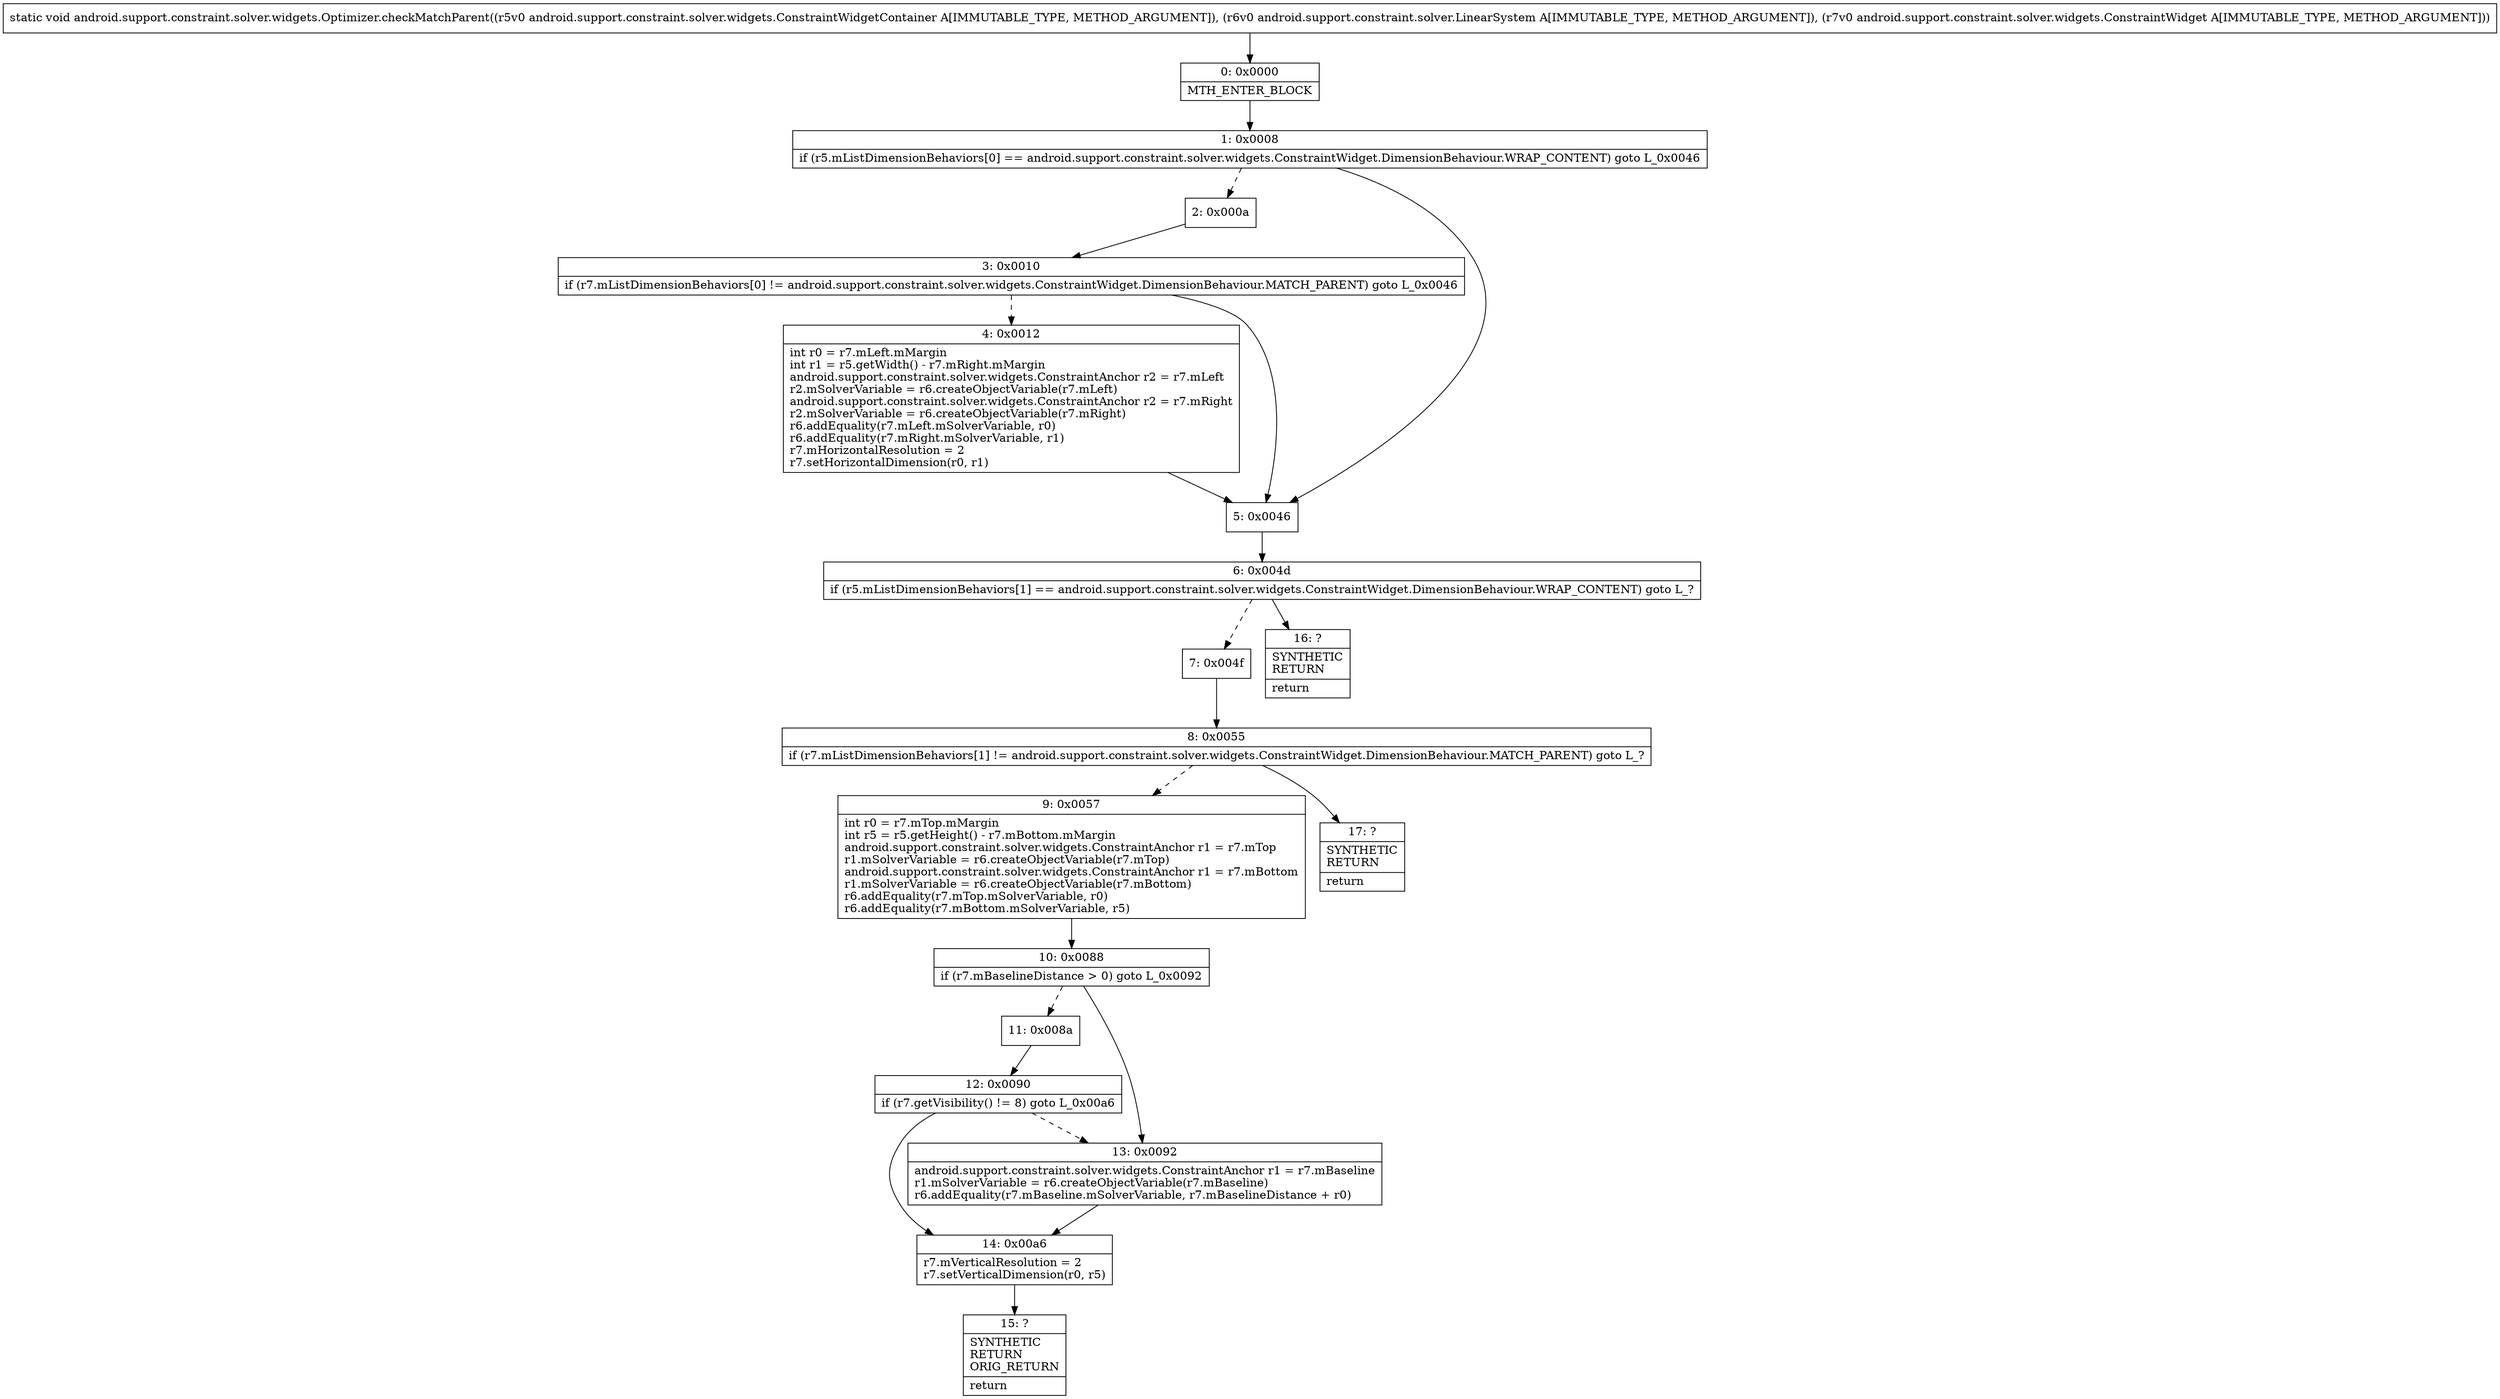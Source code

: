 digraph "CFG forandroid.support.constraint.solver.widgets.Optimizer.checkMatchParent(Landroid\/support\/constraint\/solver\/widgets\/ConstraintWidgetContainer;Landroid\/support\/constraint\/solver\/LinearSystem;Landroid\/support\/constraint\/solver\/widgets\/ConstraintWidget;)V" {
Node_0 [shape=record,label="{0\:\ 0x0000|MTH_ENTER_BLOCK\l}"];
Node_1 [shape=record,label="{1\:\ 0x0008|if (r5.mListDimensionBehaviors[0] == android.support.constraint.solver.widgets.ConstraintWidget.DimensionBehaviour.WRAP_CONTENT) goto L_0x0046\l}"];
Node_2 [shape=record,label="{2\:\ 0x000a}"];
Node_3 [shape=record,label="{3\:\ 0x0010|if (r7.mListDimensionBehaviors[0] != android.support.constraint.solver.widgets.ConstraintWidget.DimensionBehaviour.MATCH_PARENT) goto L_0x0046\l}"];
Node_4 [shape=record,label="{4\:\ 0x0012|int r0 = r7.mLeft.mMargin\lint r1 = r5.getWidth() \- r7.mRight.mMargin\landroid.support.constraint.solver.widgets.ConstraintAnchor r2 = r7.mLeft\lr2.mSolverVariable = r6.createObjectVariable(r7.mLeft)\landroid.support.constraint.solver.widgets.ConstraintAnchor r2 = r7.mRight\lr2.mSolverVariable = r6.createObjectVariable(r7.mRight)\lr6.addEquality(r7.mLeft.mSolverVariable, r0)\lr6.addEquality(r7.mRight.mSolverVariable, r1)\lr7.mHorizontalResolution = 2\lr7.setHorizontalDimension(r0, r1)\l}"];
Node_5 [shape=record,label="{5\:\ 0x0046}"];
Node_6 [shape=record,label="{6\:\ 0x004d|if (r5.mListDimensionBehaviors[1] == android.support.constraint.solver.widgets.ConstraintWidget.DimensionBehaviour.WRAP_CONTENT) goto L_?\l}"];
Node_7 [shape=record,label="{7\:\ 0x004f}"];
Node_8 [shape=record,label="{8\:\ 0x0055|if (r7.mListDimensionBehaviors[1] != android.support.constraint.solver.widgets.ConstraintWidget.DimensionBehaviour.MATCH_PARENT) goto L_?\l}"];
Node_9 [shape=record,label="{9\:\ 0x0057|int r0 = r7.mTop.mMargin\lint r5 = r5.getHeight() \- r7.mBottom.mMargin\landroid.support.constraint.solver.widgets.ConstraintAnchor r1 = r7.mTop\lr1.mSolverVariable = r6.createObjectVariable(r7.mTop)\landroid.support.constraint.solver.widgets.ConstraintAnchor r1 = r7.mBottom\lr1.mSolverVariable = r6.createObjectVariable(r7.mBottom)\lr6.addEquality(r7.mTop.mSolverVariable, r0)\lr6.addEquality(r7.mBottom.mSolverVariable, r5)\l}"];
Node_10 [shape=record,label="{10\:\ 0x0088|if (r7.mBaselineDistance \> 0) goto L_0x0092\l}"];
Node_11 [shape=record,label="{11\:\ 0x008a}"];
Node_12 [shape=record,label="{12\:\ 0x0090|if (r7.getVisibility() != 8) goto L_0x00a6\l}"];
Node_13 [shape=record,label="{13\:\ 0x0092|android.support.constraint.solver.widgets.ConstraintAnchor r1 = r7.mBaseline\lr1.mSolverVariable = r6.createObjectVariable(r7.mBaseline)\lr6.addEquality(r7.mBaseline.mSolverVariable, r7.mBaselineDistance + r0)\l}"];
Node_14 [shape=record,label="{14\:\ 0x00a6|r7.mVerticalResolution = 2\lr7.setVerticalDimension(r0, r5)\l}"];
Node_15 [shape=record,label="{15\:\ ?|SYNTHETIC\lRETURN\lORIG_RETURN\l|return\l}"];
Node_16 [shape=record,label="{16\:\ ?|SYNTHETIC\lRETURN\l|return\l}"];
Node_17 [shape=record,label="{17\:\ ?|SYNTHETIC\lRETURN\l|return\l}"];
MethodNode[shape=record,label="{static void android.support.constraint.solver.widgets.Optimizer.checkMatchParent((r5v0 android.support.constraint.solver.widgets.ConstraintWidgetContainer A[IMMUTABLE_TYPE, METHOD_ARGUMENT]), (r6v0 android.support.constraint.solver.LinearSystem A[IMMUTABLE_TYPE, METHOD_ARGUMENT]), (r7v0 android.support.constraint.solver.widgets.ConstraintWidget A[IMMUTABLE_TYPE, METHOD_ARGUMENT])) }"];
MethodNode -> Node_0;
Node_0 -> Node_1;
Node_1 -> Node_2[style=dashed];
Node_1 -> Node_5;
Node_2 -> Node_3;
Node_3 -> Node_4[style=dashed];
Node_3 -> Node_5;
Node_4 -> Node_5;
Node_5 -> Node_6;
Node_6 -> Node_7[style=dashed];
Node_6 -> Node_16;
Node_7 -> Node_8;
Node_8 -> Node_9[style=dashed];
Node_8 -> Node_17;
Node_9 -> Node_10;
Node_10 -> Node_11[style=dashed];
Node_10 -> Node_13;
Node_11 -> Node_12;
Node_12 -> Node_13[style=dashed];
Node_12 -> Node_14;
Node_13 -> Node_14;
Node_14 -> Node_15;
}

